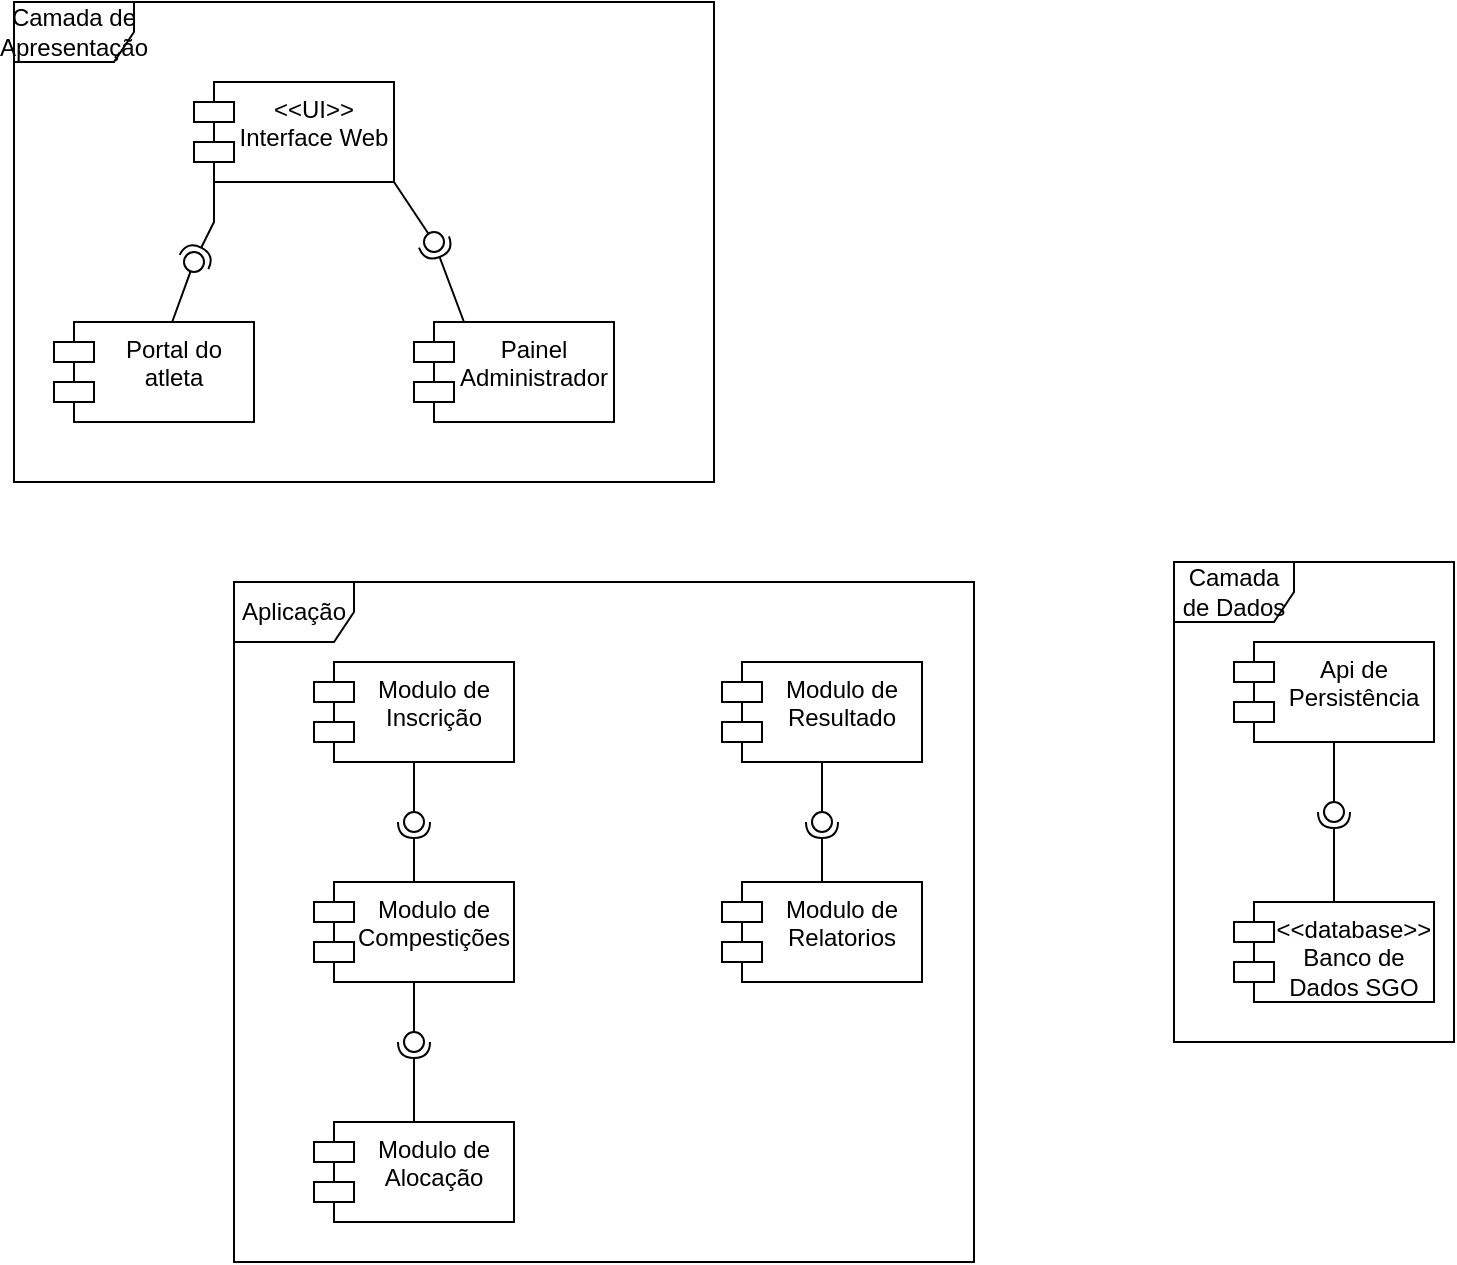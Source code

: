 <mxfile version="28.2.4">
  <diagram id="DVOy9WqW46iEXCaWUq3H" name="Página-3">
    <mxGraphModel dx="632" dy="687" grid="1" gridSize="10" guides="1" tooltips="1" connect="1" arrows="1" fold="1" page="1" pageScale="1" pageWidth="827" pageHeight="1169" math="0" shadow="0">
      <root>
        <mxCell id="0" />
        <mxCell id="1" parent="0" />
        <mxCell id="mnTIc4xQ1zhqyf3uIw7P-1" value="&amp;lt;&amp;lt;UI&amp;gt;&amp;gt;&lt;br&gt;Interface Web" style="shape=module;align=left;spacingLeft=20;align=center;verticalAlign=top;whiteSpace=wrap;html=1;" vertex="1" parent="1">
          <mxGeometry x="150" y="170" width="100" height="50" as="geometry" />
        </mxCell>
        <mxCell id="mnTIc4xQ1zhqyf3uIw7P-4" value="Portal do atleta" style="shape=module;align=left;spacingLeft=20;align=center;verticalAlign=top;whiteSpace=wrap;html=1;" vertex="1" parent="1">
          <mxGeometry x="80" y="290" width="100" height="50" as="geometry" />
        </mxCell>
        <mxCell id="mnTIc4xQ1zhqyf3uIw7P-5" value="Painel Administrador" style="shape=module;align=left;spacingLeft=20;align=center;verticalAlign=top;whiteSpace=wrap;html=1;" vertex="1" parent="1">
          <mxGeometry x="260" y="290" width="100" height="50" as="geometry" />
        </mxCell>
        <mxCell id="mnTIc4xQ1zhqyf3uIw7P-9" value="" style="rounded=0;orthogonalLoop=1;jettySize=auto;html=1;endArrow=halfCircle;endFill=0;endSize=6;strokeWidth=1;sketch=0;exitX=0;exitY=1;exitDx=10;exitDy=0;exitPerimeter=0;" edge="1" parent="1" source="mnTIc4xQ1zhqyf3uIw7P-1">
          <mxGeometry relative="1" as="geometry">
            <mxPoint x="380" y="395" as="sourcePoint" />
            <mxPoint x="150" y="260" as="targetPoint" />
            <Array as="points">
              <mxPoint x="160" y="240" />
            </Array>
          </mxGeometry>
        </mxCell>
        <mxCell id="mnTIc4xQ1zhqyf3uIw7P-10" value="" style="rounded=0;orthogonalLoop=1;jettySize=auto;html=1;endArrow=oval;endFill=0;sketch=0;sourcePerimeterSpacing=0;targetPerimeterSpacing=0;endSize=10;" edge="1" parent="1" source="mnTIc4xQ1zhqyf3uIw7P-4">
          <mxGeometry relative="1" as="geometry">
            <mxPoint x="340" y="395" as="sourcePoint" />
            <mxPoint x="150" y="260" as="targetPoint" />
          </mxGeometry>
        </mxCell>
        <mxCell id="mnTIc4xQ1zhqyf3uIw7P-11" value="" style="ellipse;whiteSpace=wrap;html=1;align=center;aspect=fixed;fillColor=none;strokeColor=none;resizable=0;perimeter=centerPerimeter;rotatable=0;allowArrows=0;points=[];outlineConnect=1;" vertex="1" parent="1">
          <mxGeometry x="355" y="390" width="10" height="10" as="geometry" />
        </mxCell>
        <mxCell id="mnTIc4xQ1zhqyf3uIw7P-12" value="" style="rounded=0;orthogonalLoop=1;jettySize=auto;html=1;endArrow=halfCircle;endFill=0;endSize=6;strokeWidth=1;sketch=0;exitX=0.25;exitY=0;exitDx=0;exitDy=0;" edge="1" parent="1" source="mnTIc4xQ1zhqyf3uIw7P-5">
          <mxGeometry relative="1" as="geometry">
            <mxPoint x="280" y="280" as="sourcePoint" />
            <mxPoint x="270" y="250" as="targetPoint" />
          </mxGeometry>
        </mxCell>
        <mxCell id="mnTIc4xQ1zhqyf3uIw7P-13" value="" style="rounded=0;orthogonalLoop=1;jettySize=auto;html=1;endArrow=oval;endFill=0;sketch=0;sourcePerimeterSpacing=0;targetPerimeterSpacing=0;endSize=10;exitX=1;exitY=1;exitDx=0;exitDy=0;" edge="1" parent="1" source="mnTIc4xQ1zhqyf3uIw7P-1">
          <mxGeometry relative="1" as="geometry">
            <mxPoint x="340" y="395" as="sourcePoint" />
            <mxPoint x="270" y="250" as="targetPoint" />
          </mxGeometry>
        </mxCell>
        <mxCell id="mnTIc4xQ1zhqyf3uIw7P-14" value="" style="ellipse;whiteSpace=wrap;html=1;align=center;aspect=fixed;fillColor=none;strokeColor=none;resizable=0;perimeter=centerPerimeter;rotatable=0;allowArrows=0;points=[];outlineConnect=1;" vertex="1" parent="1">
          <mxGeometry x="355" y="390" width="10" height="10" as="geometry" />
        </mxCell>
        <mxCell id="mnTIc4xQ1zhqyf3uIw7P-15" value="Modulo de Resultado" style="shape=module;align=left;spacingLeft=20;align=center;verticalAlign=top;whiteSpace=wrap;html=1;" vertex="1" parent="1">
          <mxGeometry x="414" y="460" width="100" height="50" as="geometry" />
        </mxCell>
        <mxCell id="mnTIc4xQ1zhqyf3uIw7P-16" value="Modulo de Inscrição" style="shape=module;align=left;spacingLeft=20;align=center;verticalAlign=top;whiteSpace=wrap;html=1;" vertex="1" parent="1">
          <mxGeometry x="210" y="460" width="100" height="50" as="geometry" />
        </mxCell>
        <mxCell id="mnTIc4xQ1zhqyf3uIw7P-17" value="Modulo de Compestições" style="shape=module;align=left;spacingLeft=20;align=center;verticalAlign=top;whiteSpace=wrap;html=1;" vertex="1" parent="1">
          <mxGeometry x="210" y="570" width="100" height="50" as="geometry" />
        </mxCell>
        <mxCell id="mnTIc4xQ1zhqyf3uIw7P-18" value="Modulo de Relatorios" style="shape=module;align=left;spacingLeft=20;align=center;verticalAlign=top;whiteSpace=wrap;html=1;" vertex="1" parent="1">
          <mxGeometry x="414" y="570" width="100" height="50" as="geometry" />
        </mxCell>
        <mxCell id="mnTIc4xQ1zhqyf3uIw7P-19" value="Modulo de Alocação" style="shape=module;align=left;spacingLeft=20;align=center;verticalAlign=top;whiteSpace=wrap;html=1;" vertex="1" parent="1">
          <mxGeometry x="210" y="690" width="100" height="50" as="geometry" />
        </mxCell>
        <mxCell id="mnTIc4xQ1zhqyf3uIw7P-20" value="" style="rounded=0;orthogonalLoop=1;jettySize=auto;html=1;endArrow=halfCircle;endFill=0;endSize=6;strokeWidth=1;sketch=0;exitX=0.5;exitY=0;exitDx=0;exitDy=0;" edge="1" parent="1" source="mnTIc4xQ1zhqyf3uIw7P-19">
          <mxGeometry relative="1" as="geometry">
            <mxPoint x="380" y="495" as="sourcePoint" />
            <mxPoint x="260" y="650" as="targetPoint" />
          </mxGeometry>
        </mxCell>
        <mxCell id="mnTIc4xQ1zhqyf3uIw7P-21" value="" style="rounded=0;orthogonalLoop=1;jettySize=auto;html=1;endArrow=oval;endFill=0;sketch=0;sourcePerimeterSpacing=0;targetPerimeterSpacing=0;endSize=10;exitX=0.5;exitY=1;exitDx=0;exitDy=0;" edge="1" parent="1" source="mnTIc4xQ1zhqyf3uIw7P-17">
          <mxGeometry relative="1" as="geometry">
            <mxPoint x="340" y="495" as="sourcePoint" />
            <mxPoint x="260" y="650" as="targetPoint" />
          </mxGeometry>
        </mxCell>
        <mxCell id="mnTIc4xQ1zhqyf3uIw7P-22" value="" style="ellipse;whiteSpace=wrap;html=1;align=center;aspect=fixed;fillColor=none;strokeColor=none;resizable=0;perimeter=centerPerimeter;rotatable=0;allowArrows=0;points=[];outlineConnect=1;" vertex="1" parent="1">
          <mxGeometry x="355" y="490" width="10" height="10" as="geometry" />
        </mxCell>
        <mxCell id="mnTIc4xQ1zhqyf3uIw7P-23" value="" style="rounded=0;orthogonalLoop=1;jettySize=auto;html=1;endArrow=halfCircle;endFill=0;endSize=6;strokeWidth=1;sketch=0;exitX=0.5;exitY=0;exitDx=0;exitDy=0;" edge="1" parent="1" source="mnTIc4xQ1zhqyf3uIw7P-17">
          <mxGeometry relative="1" as="geometry">
            <mxPoint x="380" y="495" as="sourcePoint" />
            <mxPoint x="260" y="540" as="targetPoint" />
          </mxGeometry>
        </mxCell>
        <mxCell id="mnTIc4xQ1zhqyf3uIw7P-24" value="" style="rounded=0;orthogonalLoop=1;jettySize=auto;html=1;endArrow=oval;endFill=0;sketch=0;sourcePerimeterSpacing=0;targetPerimeterSpacing=0;endSize=10;exitX=0.5;exitY=1;exitDx=0;exitDy=0;" edge="1" parent="1" source="mnTIc4xQ1zhqyf3uIw7P-16">
          <mxGeometry relative="1" as="geometry">
            <mxPoint x="340" y="495" as="sourcePoint" />
            <mxPoint x="260" y="540" as="targetPoint" />
          </mxGeometry>
        </mxCell>
        <mxCell id="mnTIc4xQ1zhqyf3uIw7P-25" value="" style="ellipse;whiteSpace=wrap;html=1;align=center;aspect=fixed;fillColor=none;strokeColor=none;resizable=0;perimeter=centerPerimeter;rotatable=0;allowArrows=0;points=[];outlineConnect=1;" vertex="1" parent="1">
          <mxGeometry x="355" y="490" width="10" height="10" as="geometry" />
        </mxCell>
        <mxCell id="mnTIc4xQ1zhqyf3uIw7P-26" value="" style="rounded=0;orthogonalLoop=1;jettySize=auto;html=1;endArrow=halfCircle;endFill=0;endSize=6;strokeWidth=1;sketch=0;exitX=0.5;exitY=0;exitDx=0;exitDy=0;" edge="1" parent="1" source="mnTIc4xQ1zhqyf3uIw7P-18">
          <mxGeometry relative="1" as="geometry">
            <mxPoint x="380" y="495" as="sourcePoint" />
            <mxPoint x="464" y="540" as="targetPoint" />
          </mxGeometry>
        </mxCell>
        <mxCell id="mnTIc4xQ1zhqyf3uIw7P-27" value="" style="rounded=0;orthogonalLoop=1;jettySize=auto;html=1;endArrow=oval;endFill=0;sketch=0;sourcePerimeterSpacing=0;targetPerimeterSpacing=0;endSize=10;exitX=0.5;exitY=1;exitDx=0;exitDy=0;" edge="1" parent="1" source="mnTIc4xQ1zhqyf3uIw7P-15">
          <mxGeometry relative="1" as="geometry">
            <mxPoint x="340" y="495" as="sourcePoint" />
            <mxPoint x="464" y="540" as="targetPoint" />
          </mxGeometry>
        </mxCell>
        <mxCell id="mnTIc4xQ1zhqyf3uIw7P-28" value="" style="ellipse;whiteSpace=wrap;html=1;align=center;aspect=fixed;fillColor=none;strokeColor=none;resizable=0;perimeter=centerPerimeter;rotatable=0;allowArrows=0;points=[];outlineConnect=1;" vertex="1" parent="1">
          <mxGeometry x="355" y="490" width="10" height="10" as="geometry" />
        </mxCell>
        <mxCell id="mnTIc4xQ1zhqyf3uIw7P-29" value="" style="rounded=0;orthogonalLoop=1;jettySize=auto;html=1;endArrow=halfCircle;endFill=0;endSize=6;strokeWidth=1;sketch=0;exitX=0.5;exitY=0;exitDx=0;exitDy=0;" edge="1" parent="1" source="mnTIc4xQ1zhqyf3uIw7P-33">
          <mxGeometry relative="1" as="geometry">
            <mxPoint x="750" y="535" as="sourcePoint" />
            <mxPoint x="720" y="535" as="targetPoint" />
          </mxGeometry>
        </mxCell>
        <mxCell id="mnTIc4xQ1zhqyf3uIw7P-30" value="" style="rounded=0;orthogonalLoop=1;jettySize=auto;html=1;endArrow=oval;endFill=0;sketch=0;sourcePerimeterSpacing=0;targetPerimeterSpacing=0;endSize=10;exitX=0.5;exitY=1;exitDx=0;exitDy=0;" edge="1" target="mnTIc4xQ1zhqyf3uIw7P-31" parent="1" source="mnTIc4xQ1zhqyf3uIw7P-32">
          <mxGeometry relative="1" as="geometry">
            <mxPoint x="710" y="535" as="sourcePoint" />
          </mxGeometry>
        </mxCell>
        <mxCell id="mnTIc4xQ1zhqyf3uIw7P-31" value="" style="ellipse;whiteSpace=wrap;html=1;align=center;aspect=fixed;fillColor=none;strokeColor=none;resizable=0;perimeter=centerPerimeter;rotatable=0;allowArrows=0;points=[];outlineConnect=1;" vertex="1" parent="1">
          <mxGeometry x="715" y="530" width="10" height="10" as="geometry" />
        </mxCell>
        <mxCell id="mnTIc4xQ1zhqyf3uIw7P-32" value="Api de Persistência" style="shape=module;align=left;spacingLeft=20;align=center;verticalAlign=top;whiteSpace=wrap;html=1;" vertex="1" parent="1">
          <mxGeometry x="670" y="450" width="100" height="50" as="geometry" />
        </mxCell>
        <mxCell id="mnTIc4xQ1zhqyf3uIw7P-33" value="&amp;lt;&amp;lt;database&amp;gt;&amp;gt;&lt;div&gt;Banco de Dados SGO&lt;/div&gt;" style="shape=module;align=left;spacingLeft=20;align=center;verticalAlign=top;whiteSpace=wrap;html=1;" vertex="1" parent="1">
          <mxGeometry x="670" y="580" width="100" height="50" as="geometry" />
        </mxCell>
        <mxCell id="mnTIc4xQ1zhqyf3uIw7P-34" value="Camada de Dados" style="shape=umlFrame;whiteSpace=wrap;html=1;pointerEvents=0;" vertex="1" parent="1">
          <mxGeometry x="640" y="410" width="140" height="240" as="geometry" />
        </mxCell>
        <mxCell id="mnTIc4xQ1zhqyf3uIw7P-35" value="Aplicação" style="shape=umlFrame;whiteSpace=wrap;html=1;pointerEvents=0;" vertex="1" parent="1">
          <mxGeometry x="170" y="420" width="370" height="340" as="geometry" />
        </mxCell>
        <mxCell id="mnTIc4xQ1zhqyf3uIw7P-36" value="Camada de Apresentação" style="shape=umlFrame;whiteSpace=wrap;html=1;pointerEvents=0;" vertex="1" parent="1">
          <mxGeometry x="60" y="130" width="350" height="240" as="geometry" />
        </mxCell>
      </root>
    </mxGraphModel>
  </diagram>
</mxfile>
